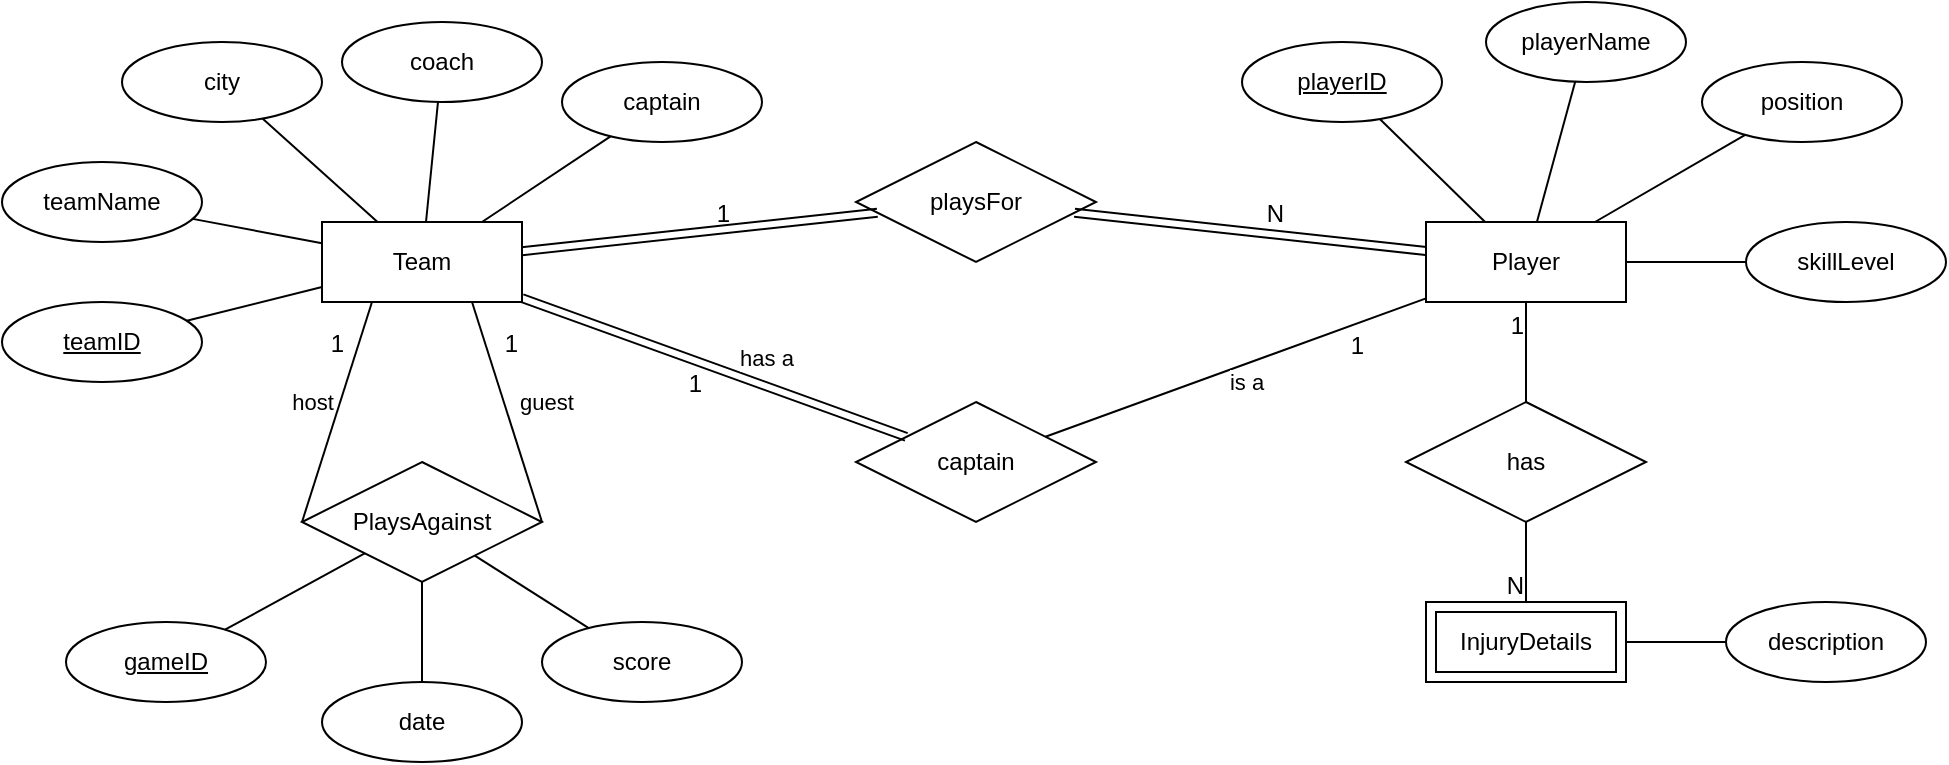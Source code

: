<mxfile version="21.1.1" type="github">
  <diagram id="R2lEEEUBdFMjLlhIrx00" name="Page-1">
    <mxGraphModel dx="1290" dy="623" grid="1" gridSize="10" guides="1" tooltips="1" connect="1" arrows="1" fold="1" page="1" pageScale="1" pageWidth="850" pageHeight="1100" math="0" shadow="0" extFonts="Permanent Marker^https://fonts.googleapis.com/css?family=Permanent+Marker">
      <root>
        <mxCell id="0" />
        <mxCell id="1" parent="0" />
        <mxCell id="tI17XNyhT9Egs-Wg49mS-138" value="Team" style="whiteSpace=wrap;html=1;align=center;" parent="1" vertex="1">
          <mxGeometry x="530" y="430" width="100" height="40" as="geometry" />
        </mxCell>
        <mxCell id="tI17XNyhT9Egs-Wg49mS-143" value="teamID" style="ellipse;whiteSpace=wrap;html=1;align=center;fontStyle=4;" parent="1" vertex="1">
          <mxGeometry x="370" y="470" width="100" height="40" as="geometry" />
        </mxCell>
        <mxCell id="tI17XNyhT9Egs-Wg49mS-145" value="teamName" style="ellipse;whiteSpace=wrap;html=1;align=center;" parent="1" vertex="1">
          <mxGeometry x="370" y="400" width="100" height="40" as="geometry" />
        </mxCell>
        <mxCell id="tI17XNyhT9Egs-Wg49mS-146" value="city" style="ellipse;whiteSpace=wrap;html=1;align=center;" parent="1" vertex="1">
          <mxGeometry x="430" y="340" width="100" height="40" as="geometry" />
        </mxCell>
        <mxCell id="tI17XNyhT9Egs-Wg49mS-147" value="coach" style="ellipse;whiteSpace=wrap;html=1;align=center;" parent="1" vertex="1">
          <mxGeometry x="540" y="330" width="100" height="40" as="geometry" />
        </mxCell>
        <mxCell id="tI17XNyhT9Egs-Wg49mS-149" value="captain" style="ellipse;whiteSpace=wrap;html=1;align=center;" parent="1" vertex="1">
          <mxGeometry x="650" y="350" width="100" height="40" as="geometry" />
        </mxCell>
        <mxCell id="tI17XNyhT9Egs-Wg49mS-153" value="" style="endArrow=none;html=1;rounded=0;" parent="1" source="tI17XNyhT9Egs-Wg49mS-143" target="tI17XNyhT9Egs-Wg49mS-138" edge="1">
          <mxGeometry width="50" height="50" relative="1" as="geometry">
            <mxPoint x="370" y="350" as="sourcePoint" />
            <mxPoint x="420" y="300" as="targetPoint" />
          </mxGeometry>
        </mxCell>
        <mxCell id="tI17XNyhT9Egs-Wg49mS-155" value="" style="endArrow=none;html=1;rounded=0;" parent="1" source="tI17XNyhT9Egs-Wg49mS-145" target="tI17XNyhT9Egs-Wg49mS-138" edge="1">
          <mxGeometry width="50" height="50" relative="1" as="geometry">
            <mxPoint x="480" y="460" as="sourcePoint" />
            <mxPoint x="540" y="460" as="targetPoint" />
          </mxGeometry>
        </mxCell>
        <mxCell id="tI17XNyhT9Egs-Wg49mS-156" value="" style="endArrow=none;html=1;rounded=0;" parent="1" source="tI17XNyhT9Egs-Wg49mS-146" target="tI17XNyhT9Egs-Wg49mS-138" edge="1">
          <mxGeometry width="50" height="50" relative="1" as="geometry">
            <mxPoint x="520" y="370" as="sourcePoint" />
            <mxPoint x="580" y="410" as="targetPoint" />
          </mxGeometry>
        </mxCell>
        <mxCell id="tI17XNyhT9Egs-Wg49mS-159" value="" style="endArrow=none;html=1;rounded=0;" parent="1" source="tI17XNyhT9Egs-Wg49mS-147" target="tI17XNyhT9Egs-Wg49mS-138" edge="1">
          <mxGeometry width="50" height="50" relative="1" as="geometry">
            <mxPoint x="530" y="380" as="sourcePoint" />
            <mxPoint x="565" y="440" as="targetPoint" />
          </mxGeometry>
        </mxCell>
        <mxCell id="tI17XNyhT9Egs-Wg49mS-160" value="" style="endArrow=none;html=1;rounded=0;" parent="1" source="tI17XNyhT9Egs-Wg49mS-149" target="tI17XNyhT9Egs-Wg49mS-138" edge="1">
          <mxGeometry width="50" height="50" relative="1" as="geometry">
            <mxPoint x="580" y="340" as="sourcePoint" />
            <mxPoint x="590" y="440" as="targetPoint" />
          </mxGeometry>
        </mxCell>
        <mxCell id="tI17XNyhT9Egs-Wg49mS-165" value="Player" style="whiteSpace=wrap;html=1;align=center;" parent="1" vertex="1">
          <mxGeometry x="1082" y="430" width="100" height="40" as="geometry" />
        </mxCell>
        <mxCell id="tI17XNyhT9Egs-Wg49mS-166" value="playerID" style="ellipse;whiteSpace=wrap;html=1;align=center;fontStyle=4;" parent="1" vertex="1">
          <mxGeometry x="990" y="340" width="100" height="40" as="geometry" />
        </mxCell>
        <mxCell id="tI17XNyhT9Egs-Wg49mS-168" value="playerName" style="ellipse;whiteSpace=wrap;html=1;align=center;" parent="1" vertex="1">
          <mxGeometry x="1112" y="320" width="100" height="40" as="geometry" />
        </mxCell>
        <mxCell id="tI17XNyhT9Egs-Wg49mS-169" value="position" style="ellipse;whiteSpace=wrap;html=1;align=center;" parent="1" vertex="1">
          <mxGeometry x="1220" y="350" width="100" height="40" as="geometry" />
        </mxCell>
        <mxCell id="tI17XNyhT9Egs-Wg49mS-170" value="skillLevel" style="ellipse;whiteSpace=wrap;html=1;align=center;" parent="1" vertex="1">
          <mxGeometry x="1242" y="430" width="100" height="40" as="geometry" />
        </mxCell>
        <mxCell id="tI17XNyhT9Egs-Wg49mS-171" value="" style="endArrow=none;html=1;rounded=0;" parent="1" source="tI17XNyhT9Egs-Wg49mS-166" target="tI17XNyhT9Egs-Wg49mS-165" edge="1">
          <mxGeometry width="50" height="50" relative="1" as="geometry">
            <mxPoint x="1040" y="560" as="sourcePoint" />
            <mxPoint x="1070" y="520" as="targetPoint" />
          </mxGeometry>
        </mxCell>
        <mxCell id="tI17XNyhT9Egs-Wg49mS-172" value="" style="endArrow=none;html=1;rounded=0;" parent="1" source="tI17XNyhT9Egs-Wg49mS-168" target="tI17XNyhT9Egs-Wg49mS-165" edge="1">
          <mxGeometry width="50" height="50" relative="1" as="geometry">
            <mxPoint x="1050" y="570" as="sourcePoint" />
            <mxPoint x="1080" y="530" as="targetPoint" />
          </mxGeometry>
        </mxCell>
        <mxCell id="tI17XNyhT9Egs-Wg49mS-173" value="" style="endArrow=none;html=1;rounded=0;" parent="1" source="tI17XNyhT9Egs-Wg49mS-169" target="tI17XNyhT9Egs-Wg49mS-165" edge="1">
          <mxGeometry width="50" height="50" relative="1" as="geometry">
            <mxPoint x="1060" y="580" as="sourcePoint" />
            <mxPoint x="1090" y="540" as="targetPoint" />
          </mxGeometry>
        </mxCell>
        <mxCell id="tI17XNyhT9Egs-Wg49mS-174" value="" style="endArrow=none;html=1;rounded=0;" parent="1" source="tI17XNyhT9Egs-Wg49mS-170" target="tI17XNyhT9Egs-Wg49mS-165" edge="1">
          <mxGeometry width="50" height="50" relative="1" as="geometry">
            <mxPoint x="1070" y="590" as="sourcePoint" />
            <mxPoint x="1100" y="550" as="targetPoint" />
          </mxGeometry>
        </mxCell>
        <mxCell id="tI17XNyhT9Egs-Wg49mS-176" value="InjuryDetails" style="shape=ext;margin=3;double=1;whiteSpace=wrap;html=1;align=center;" parent="1" vertex="1">
          <mxGeometry x="1082" y="620" width="100" height="40" as="geometry" />
        </mxCell>
        <mxCell id="tI17XNyhT9Egs-Wg49mS-177" value="has" style="shape=rhombus;perimeter=rhombusPerimeter;whiteSpace=wrap;html=1;align=center;" parent="1" vertex="1">
          <mxGeometry x="1072" y="520" width="120" height="60" as="geometry" />
        </mxCell>
        <mxCell id="tI17XNyhT9Egs-Wg49mS-179" value="PlaysAgainst" style="shape=rhombus;perimeter=rhombusPerimeter;whiteSpace=wrap;html=1;align=center;" parent="1" vertex="1">
          <mxGeometry x="520" y="550" width="120" height="60" as="geometry" />
        </mxCell>
        <mxCell id="tI17XNyhT9Egs-Wg49mS-180" value="" style="endArrow=none;html=1;rounded=0;entryX=0.25;entryY=1;entryDx=0;entryDy=0;exitX=0;exitY=0.5;exitDx=0;exitDy=0;" parent="1" source="tI17XNyhT9Egs-Wg49mS-179" target="tI17XNyhT9Egs-Wg49mS-138" edge="1">
          <mxGeometry relative="1" as="geometry">
            <mxPoint x="520" y="540" as="sourcePoint" />
            <mxPoint x="680" y="540" as="targetPoint" />
          </mxGeometry>
        </mxCell>
        <mxCell id="tI17XNyhT9Egs-Wg49mS-181" value="1" style="resizable=0;html=1;whiteSpace=wrap;align=right;verticalAlign=bottom;" parent="tI17XNyhT9Egs-Wg49mS-180" connectable="0" vertex="1">
          <mxGeometry x="1" relative="1" as="geometry">
            <mxPoint x="-13" y="30" as="offset" />
          </mxGeometry>
        </mxCell>
        <mxCell id="tI17XNyhT9Egs-Wg49mS-184" value="host" style="edgeLabel;html=1;align=center;verticalAlign=middle;resizable=0;points=[];" parent="tI17XNyhT9Egs-Wg49mS-180" vertex="1" connectable="0">
          <mxGeometry x="0.299" y="-1" relative="1" as="geometry">
            <mxPoint x="-19" y="11" as="offset" />
          </mxGeometry>
        </mxCell>
        <mxCell id="tI17XNyhT9Egs-Wg49mS-182" value="guest" style="endArrow=none;html=1;rounded=0;entryX=0.75;entryY=1;entryDx=0;entryDy=0;exitX=1;exitY=0.5;exitDx=0;exitDy=0;" parent="1" source="tI17XNyhT9Egs-Wg49mS-179" target="tI17XNyhT9Egs-Wg49mS-138" edge="1">
          <mxGeometry x="-0.02" y="-20" relative="1" as="geometry">
            <mxPoint x="594" y="600" as="sourcePoint" />
            <mxPoint x="591" y="480" as="targetPoint" />
            <mxPoint as="offset" />
          </mxGeometry>
        </mxCell>
        <mxCell id="tI17XNyhT9Egs-Wg49mS-183" value="1" style="resizable=0;html=1;whiteSpace=wrap;align=right;verticalAlign=bottom;" parent="tI17XNyhT9Egs-Wg49mS-182" connectable="0" vertex="1">
          <mxGeometry x="1" relative="1" as="geometry">
            <mxPoint x="25" y="30" as="offset" />
          </mxGeometry>
        </mxCell>
        <mxCell id="tI17XNyhT9Egs-Wg49mS-185" value="date" style="ellipse;whiteSpace=wrap;html=1;align=center;" parent="1" vertex="1">
          <mxGeometry x="530" y="660" width="100" height="40" as="geometry" />
        </mxCell>
        <mxCell id="tI17XNyhT9Egs-Wg49mS-186" value="gameID" style="ellipse;whiteSpace=wrap;html=1;align=center;fontStyle=4;" parent="1" vertex="1">
          <mxGeometry x="402" y="630" width="100" height="40" as="geometry" />
        </mxCell>
        <mxCell id="tI17XNyhT9Egs-Wg49mS-187" value="score" style="ellipse;whiteSpace=wrap;html=1;align=center;" parent="1" vertex="1">
          <mxGeometry x="640" y="630" width="100" height="40" as="geometry" />
        </mxCell>
        <mxCell id="tI17XNyhT9Egs-Wg49mS-188" value="" style="endArrow=none;html=1;rounded=0;" parent="1" source="tI17XNyhT9Egs-Wg49mS-179" target="tI17XNyhT9Egs-Wg49mS-187" edge="1">
          <mxGeometry width="50" height="50" relative="1" as="geometry">
            <mxPoint x="350" y="790" as="sourcePoint" />
            <mxPoint x="400" y="740" as="targetPoint" />
          </mxGeometry>
        </mxCell>
        <mxCell id="tI17XNyhT9Egs-Wg49mS-189" value="" style="endArrow=none;html=1;rounded=0;" parent="1" source="tI17XNyhT9Egs-Wg49mS-179" target="tI17XNyhT9Egs-Wg49mS-185" edge="1">
          <mxGeometry width="50" height="50" relative="1" as="geometry">
            <mxPoint x="360" y="800" as="sourcePoint" />
            <mxPoint x="410" y="750" as="targetPoint" />
          </mxGeometry>
        </mxCell>
        <mxCell id="tI17XNyhT9Egs-Wg49mS-190" value="" style="endArrow=none;html=1;rounded=0;" parent="1" source="tI17XNyhT9Egs-Wg49mS-179" target="tI17XNyhT9Egs-Wg49mS-186" edge="1">
          <mxGeometry width="50" height="50" relative="1" as="geometry">
            <mxPoint x="370" y="810" as="sourcePoint" />
            <mxPoint x="420" y="760" as="targetPoint" />
          </mxGeometry>
        </mxCell>
        <mxCell id="tI17XNyhT9Egs-Wg49mS-194" value="" style="endArrow=none;html=1;rounded=0;" parent="1" source="tI17XNyhT9Egs-Wg49mS-177" target="tI17XNyhT9Egs-Wg49mS-165" edge="1">
          <mxGeometry relative="1" as="geometry">
            <mxPoint x="960" y="770" as="sourcePoint" />
            <mxPoint x="1120" y="770" as="targetPoint" />
          </mxGeometry>
        </mxCell>
        <mxCell id="tI17XNyhT9Egs-Wg49mS-195" value="1" style="resizable=0;html=1;whiteSpace=wrap;align=right;verticalAlign=bottom;" parent="tI17XNyhT9Egs-Wg49mS-194" connectable="0" vertex="1">
          <mxGeometry x="1" relative="1" as="geometry">
            <mxPoint y="20" as="offset" />
          </mxGeometry>
        </mxCell>
        <mxCell id="tI17XNyhT9Egs-Wg49mS-196" value="" style="endArrow=none;html=1;rounded=0;" parent="1" source="tI17XNyhT9Egs-Wg49mS-177" target="tI17XNyhT9Egs-Wg49mS-176" edge="1">
          <mxGeometry relative="1" as="geometry">
            <mxPoint x="1060" y="700" as="sourcePoint" />
            <mxPoint x="1220" y="620" as="targetPoint" />
          </mxGeometry>
        </mxCell>
        <mxCell id="tI17XNyhT9Egs-Wg49mS-197" value="N" style="resizable=0;html=1;whiteSpace=wrap;align=right;verticalAlign=bottom;" parent="tI17XNyhT9Egs-Wg49mS-196" connectable="0" vertex="1">
          <mxGeometry x="1" relative="1" as="geometry" />
        </mxCell>
        <mxCell id="tI17XNyhT9Egs-Wg49mS-198" value="playsFor" style="shape=rhombus;perimeter=rhombusPerimeter;whiteSpace=wrap;html=1;align=center;" parent="1" vertex="1">
          <mxGeometry x="797" y="390" width="120" height="60" as="geometry" />
        </mxCell>
        <mxCell id="tI17XNyhT9Egs-Wg49mS-201" value="" style="shape=link;html=1;rounded=0;" parent="1" source="tI17XNyhT9Egs-Wg49mS-198" target="tI17XNyhT9Egs-Wg49mS-138" edge="1">
          <mxGeometry relative="1" as="geometry">
            <mxPoint x="640" y="450" as="sourcePoint" />
            <mxPoint x="800" y="450" as="targetPoint" />
          </mxGeometry>
        </mxCell>
        <mxCell id="tI17XNyhT9Egs-Wg49mS-202" value="1" style="resizable=0;html=1;whiteSpace=wrap;align=right;verticalAlign=bottom;" parent="tI17XNyhT9Egs-Wg49mS-201" connectable="0" vertex="1">
          <mxGeometry x="1" relative="1" as="geometry">
            <mxPoint x="105" y="-10" as="offset" />
          </mxGeometry>
        </mxCell>
        <mxCell id="tI17XNyhT9Egs-Wg49mS-203" value="" style="shape=link;html=1;rounded=0;" parent="1" source="tI17XNyhT9Egs-Wg49mS-198" target="tI17XNyhT9Egs-Wg49mS-165" edge="1">
          <mxGeometry relative="1" as="geometry">
            <mxPoint x="930" y="480" as="sourcePoint" />
            <mxPoint x="1090" y="480" as="targetPoint" />
          </mxGeometry>
        </mxCell>
        <mxCell id="tI17XNyhT9Egs-Wg49mS-204" value="N" style="resizable=0;html=1;whiteSpace=wrap;align=right;verticalAlign=bottom;" parent="tI17XNyhT9Egs-Wg49mS-203" connectable="0" vertex="1">
          <mxGeometry x="1" relative="1" as="geometry">
            <mxPoint x="-70" y="-10" as="offset" />
          </mxGeometry>
        </mxCell>
        <mxCell id="tI17XNyhT9Egs-Wg49mS-205" value="captain" style="shape=rhombus;perimeter=rhombusPerimeter;whiteSpace=wrap;html=1;align=center;" parent="1" vertex="1">
          <mxGeometry x="797" y="520" width="120" height="60" as="geometry" />
        </mxCell>
        <mxCell id="tI17XNyhT9Egs-Wg49mS-206" value="" style="shape=link;html=1;rounded=0;" parent="1" source="tI17XNyhT9Egs-Wg49mS-205" target="tI17XNyhT9Egs-Wg49mS-138" edge="1">
          <mxGeometry relative="1" as="geometry">
            <mxPoint x="660" y="500" as="sourcePoint" />
            <mxPoint x="820" y="500" as="targetPoint" />
          </mxGeometry>
        </mxCell>
        <mxCell id="tI17XNyhT9Egs-Wg49mS-207" value="1" style="resizable=0;html=1;whiteSpace=wrap;align=right;verticalAlign=bottom;" parent="tI17XNyhT9Egs-Wg49mS-206" connectable="0" vertex="1">
          <mxGeometry x="1" relative="1" as="geometry">
            <mxPoint x="92" y="52" as="offset" />
          </mxGeometry>
        </mxCell>
        <mxCell id="tI17XNyhT9Egs-Wg49mS-210" value="has a" style="edgeLabel;html=1;align=center;verticalAlign=middle;resizable=0;points=[];rotation=0;" parent="tI17XNyhT9Egs-Wg49mS-206" vertex="1" connectable="0">
          <mxGeometry x="0.072" y="-3" relative="1" as="geometry">
            <mxPoint x="32" as="offset" />
          </mxGeometry>
        </mxCell>
        <mxCell id="tI17XNyhT9Egs-Wg49mS-208" value="is a" style="endArrow=none;html=1;rounded=0;" parent="1" source="tI17XNyhT9Egs-Wg49mS-205" target="tI17XNyhT9Egs-Wg49mS-165" edge="1">
          <mxGeometry x="0.023" y="-9" relative="1" as="geometry">
            <mxPoint x="890" y="620" as="sourcePoint" />
            <mxPoint x="1050" y="620" as="targetPoint" />
            <mxPoint as="offset" />
          </mxGeometry>
        </mxCell>
        <mxCell id="tI17XNyhT9Egs-Wg49mS-209" value="1" style="resizable=0;html=1;whiteSpace=wrap;align=right;verticalAlign=bottom;" parent="tI17XNyhT9Egs-Wg49mS-208" connectable="0" vertex="1">
          <mxGeometry x="1" relative="1" as="geometry">
            <mxPoint x="-30" y="32" as="offset" />
          </mxGeometry>
        </mxCell>
        <mxCell id="tI17XNyhT9Egs-Wg49mS-211" value="description" style="ellipse;whiteSpace=wrap;html=1;align=center;" parent="1" vertex="1">
          <mxGeometry x="1232" y="620" width="100" height="40" as="geometry" />
        </mxCell>
        <mxCell id="tI17XNyhT9Egs-Wg49mS-212" value="" style="endArrow=none;html=1;rounded=0;" parent="1" source="tI17XNyhT9Egs-Wg49mS-176" target="tI17XNyhT9Egs-Wg49mS-211" edge="1">
          <mxGeometry width="50" height="50" relative="1" as="geometry">
            <mxPoint x="1172" y="750" as="sourcePoint" />
            <mxPoint x="1222" y="700" as="targetPoint" />
          </mxGeometry>
        </mxCell>
      </root>
    </mxGraphModel>
  </diagram>
</mxfile>
